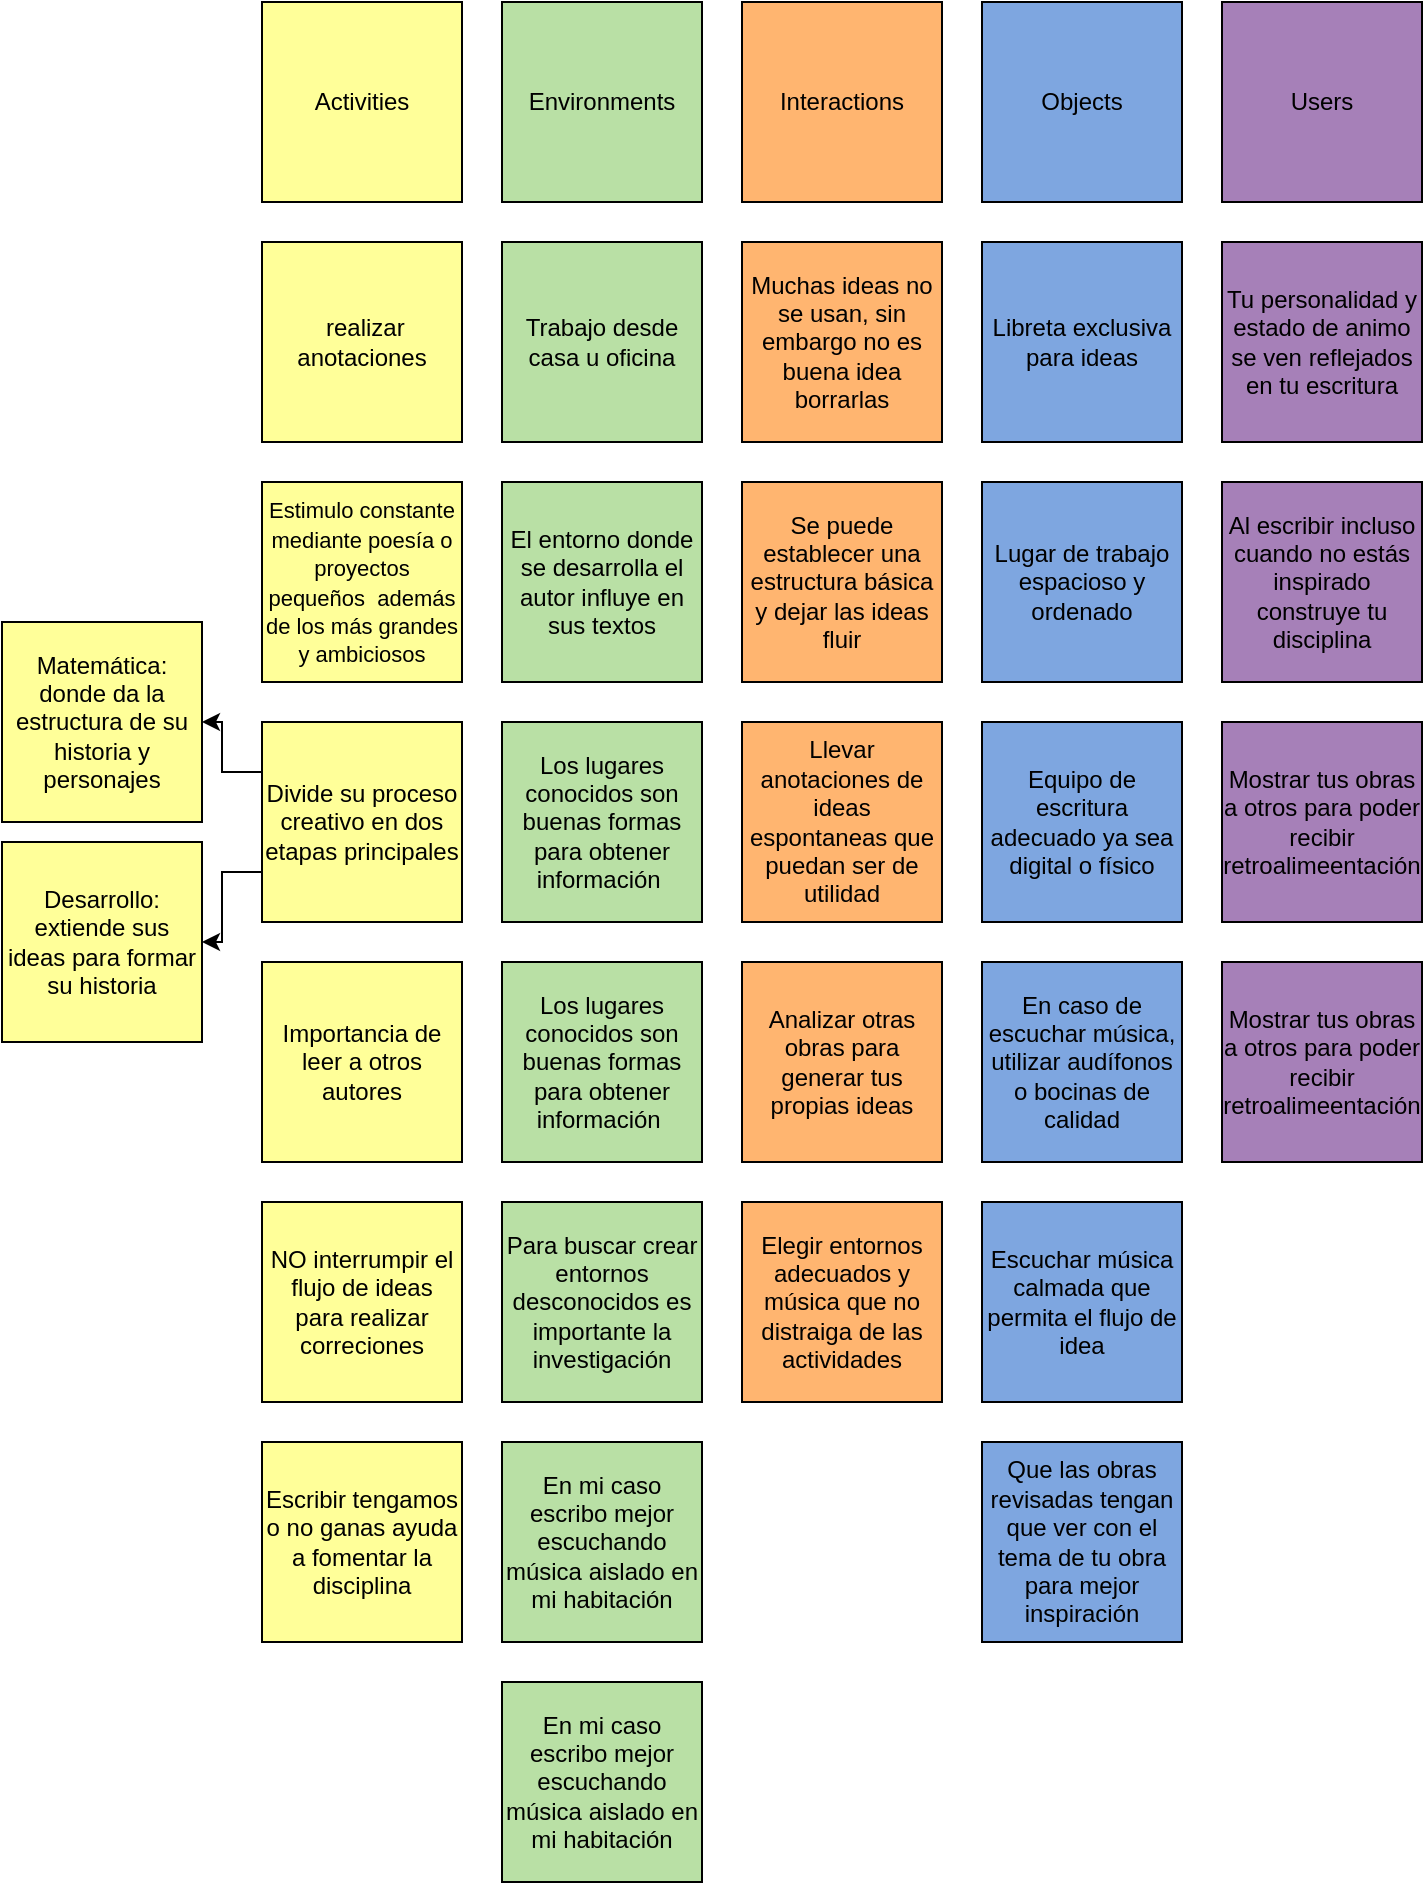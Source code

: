 <mxfile version="14.9.7" type="device"><diagram id="zkvuFXrRoPkjSZxDBcah" name="Page-1"><mxGraphModel dx="551" dy="634" grid="1" gridSize="10" guides="1" tooltips="1" connect="1" arrows="1" fold="1" page="1" pageScale="1" pageWidth="827" pageHeight="1169" math="0" shadow="0"><root><mxCell id="0"/><mxCell id="1" parent="0"/><mxCell id="mDHVI0_YMlcP7k4SzOG0-4" value="Activities" style="whiteSpace=wrap;html=1;aspect=fixed;fillColor=#FFFF99;" parent="1" vertex="1"><mxGeometry x="189" y="50" width="100" height="100" as="geometry"/></mxCell><mxCell id="kvEsGtb5p9pceOMLXZX9-1" value="Environments" style="whiteSpace=wrap;html=1;aspect=fixed;fillColor=#B9E0A5;" vertex="1" parent="1"><mxGeometry x="309" y="50" width="100" height="100" as="geometry"/></mxCell><mxCell id="kvEsGtb5p9pceOMLXZX9-2" value="Interactions" style="whiteSpace=wrap;html=1;aspect=fixed;fillColor=#FFB570;" vertex="1" parent="1"><mxGeometry x="429" y="50" width="100" height="100" as="geometry"/></mxCell><mxCell id="kvEsGtb5p9pceOMLXZX9-3" value="Objects" style="whiteSpace=wrap;html=1;aspect=fixed;fillColor=#7EA6E0;" vertex="1" parent="1"><mxGeometry x="549" y="50" width="100" height="100" as="geometry"/></mxCell><mxCell id="kvEsGtb5p9pceOMLXZX9-4" value="Users" style="whiteSpace=wrap;html=1;aspect=fixed;fillColor=#A680B8;" vertex="1" parent="1"><mxGeometry x="669" y="50" width="100" height="100" as="geometry"/></mxCell><mxCell id="kvEsGtb5p9pceOMLXZX9-5" value="&lt;font style=&quot;font-size: 11px&quot;&gt;Estimulo constante mediante poesía o proyectos pequeños&amp;nbsp; además de los más grandes y ambiciosos&lt;/font&gt;" style="whiteSpace=wrap;html=1;aspect=fixed;fillColor=#FFFF99;" vertex="1" parent="1"><mxGeometry x="189" y="290" width="100" height="100" as="geometry"/></mxCell><mxCell id="kvEsGtb5p9pceOMLXZX9-6" value="&amp;nbsp;realizar anotaciones" style="whiteSpace=wrap;html=1;aspect=fixed;fillColor=#FFFF99;" vertex="1" parent="1"><mxGeometry x="189" y="170" width="100" height="100" as="geometry"/></mxCell><mxCell id="kvEsGtb5p9pceOMLXZX9-10" style="edgeStyle=orthogonalEdgeStyle;rounded=0;orthogonalLoop=1;jettySize=auto;html=1;exitX=0;exitY=0.25;exitDx=0;exitDy=0;" edge="1" parent="1" source="kvEsGtb5p9pceOMLXZX9-7" target="kvEsGtb5p9pceOMLXZX9-8"><mxGeometry relative="1" as="geometry"/></mxCell><mxCell id="kvEsGtb5p9pceOMLXZX9-11" style="edgeStyle=orthogonalEdgeStyle;rounded=0;orthogonalLoop=1;jettySize=auto;html=1;exitX=0;exitY=0.75;exitDx=0;exitDy=0;entryX=1;entryY=0.5;entryDx=0;entryDy=0;" edge="1" parent="1" source="kvEsGtb5p9pceOMLXZX9-7" target="kvEsGtb5p9pceOMLXZX9-9"><mxGeometry relative="1" as="geometry"/></mxCell><mxCell id="kvEsGtb5p9pceOMLXZX9-7" value="&lt;font style=&quot;font-size: 12px&quot;&gt;Divide su proceso creativo en dos etapas principales&lt;/font&gt;" style="whiteSpace=wrap;html=1;aspect=fixed;fillColor=#FFFF99;" vertex="1" parent="1"><mxGeometry x="189" y="410" width="100" height="100" as="geometry"/></mxCell><mxCell id="kvEsGtb5p9pceOMLXZX9-8" value="&lt;font style=&quot;font-size: 12px&quot;&gt;Matemática: donde da la estructura de su historia y personajes&lt;/font&gt;" style="whiteSpace=wrap;html=1;aspect=fixed;fillColor=#FFFF99;" vertex="1" parent="1"><mxGeometry x="59" y="360" width="100" height="100" as="geometry"/></mxCell><mxCell id="kvEsGtb5p9pceOMLXZX9-9" value="&lt;font style=&quot;font-size: 12px&quot;&gt;Desarrollo: extiende sus ideas para formar su historia&lt;/font&gt;" style="whiteSpace=wrap;html=1;aspect=fixed;fillColor=#FFFF99;" vertex="1" parent="1"><mxGeometry x="59" y="470" width="100" height="100" as="geometry"/></mxCell><mxCell id="kvEsGtb5p9pceOMLXZX9-12" value="Se puede establecer una estructura básica y dejar las ideas fluir" style="whiteSpace=wrap;html=1;aspect=fixed;fillColor=#FFB570;" vertex="1" parent="1"><mxGeometry x="429" y="290" width="100" height="100" as="geometry"/></mxCell><mxCell id="kvEsGtb5p9pceOMLXZX9-13" value="Importancia de leer a otros autores" style="whiteSpace=wrap;html=1;aspect=fixed;fillColor=#FFFF99;" vertex="1" parent="1"><mxGeometry x="189" y="530" width="100" height="100" as="geometry"/></mxCell><mxCell id="kvEsGtb5p9pceOMLXZX9-14" value="NO interrumpir el flujo de ideas para realizar correciones" style="whiteSpace=wrap;html=1;aspect=fixed;fillColor=#FFFF99;" vertex="1" parent="1"><mxGeometry x="189" y="650" width="100" height="100" as="geometry"/></mxCell><mxCell id="kvEsGtb5p9pceOMLXZX9-15" value="Muchas ideas no se usan, sin embargo no es buena idea borrarlas" style="whiteSpace=wrap;html=1;aspect=fixed;fillColor=#FFB570;" vertex="1" parent="1"><mxGeometry x="429" y="170" width="100" height="100" as="geometry"/></mxCell><mxCell id="kvEsGtb5p9pceOMLXZX9-16" value="Trabajo desde casa u oficina" style="whiteSpace=wrap;html=1;aspect=fixed;fillColor=#B9E0A5;" vertex="1" parent="1"><mxGeometry x="309" y="170" width="100" height="100" as="geometry"/></mxCell><mxCell id="kvEsGtb5p9pceOMLXZX9-17" value="El entorno donde se desarrolla el autor influye en sus textos" style="whiteSpace=wrap;html=1;aspect=fixed;fillColor=#B9E0A5;" vertex="1" parent="1"><mxGeometry x="309" y="290" width="100" height="100" as="geometry"/></mxCell><mxCell id="kvEsGtb5p9pceOMLXZX9-18" value="Los lugares conocidos son buenas formas para obtener información&amp;nbsp;" style="whiteSpace=wrap;html=1;aspect=fixed;fillColor=#B9E0A5;" vertex="1" parent="1"><mxGeometry x="309" y="410" width="100" height="100" as="geometry"/></mxCell><mxCell id="kvEsGtb5p9pceOMLXZX9-19" value="Los lugares conocidos son buenas formas para obtener información&amp;nbsp;" style="whiteSpace=wrap;html=1;aspect=fixed;fillColor=#B9E0A5;" vertex="1" parent="1"><mxGeometry x="309" y="530" width="100" height="100" as="geometry"/></mxCell><mxCell id="kvEsGtb5p9pceOMLXZX9-20" value="Para buscar crear entornos desconocidos es importante la investigación" style="whiteSpace=wrap;html=1;aspect=fixed;fillColor=#B9E0A5;" vertex="1" parent="1"><mxGeometry x="309" y="650" width="100" height="100" as="geometry"/></mxCell><mxCell id="kvEsGtb5p9pceOMLXZX9-21" value="En mi caso escribo mejor escuchando música aislado en mi habitación" style="whiteSpace=wrap;html=1;aspect=fixed;fillColor=#B9E0A5;" vertex="1" parent="1"><mxGeometry x="309" y="770" width="100" height="100" as="geometry"/></mxCell><mxCell id="kvEsGtb5p9pceOMLXZX9-22" value="En mi caso escribo mejor escuchando música aislado en mi habitación" style="whiteSpace=wrap;html=1;aspect=fixed;fillColor=#B9E0A5;" vertex="1" parent="1"><mxGeometry x="309" y="890" width="100" height="100" as="geometry"/></mxCell><mxCell id="kvEsGtb5p9pceOMLXZX9-24" value="Escribir tengamos o no ganas ayuda a fomentar la disciplina" style="whiteSpace=wrap;html=1;aspect=fixed;fillColor=#FFFF99;" vertex="1" parent="1"><mxGeometry x="189" y="770" width="100" height="100" as="geometry"/></mxCell><mxCell id="kvEsGtb5p9pceOMLXZX9-25" value="Llevar anotaciones de ideas espontaneas que puedan ser de utilidad" style="whiteSpace=wrap;html=1;aspect=fixed;fillColor=#FFB570;" vertex="1" parent="1"><mxGeometry x="429" y="410" width="100" height="100" as="geometry"/></mxCell><mxCell id="kvEsGtb5p9pceOMLXZX9-26" value="Libreta exclusiva para ideas" style="whiteSpace=wrap;html=1;aspect=fixed;fillColor=#7EA6E0;" vertex="1" parent="1"><mxGeometry x="549" y="170" width="100" height="100" as="geometry"/></mxCell><mxCell id="kvEsGtb5p9pceOMLXZX9-27" value="Lugar de trabajo espacioso y ordenado" style="whiteSpace=wrap;html=1;aspect=fixed;fillColor=#7EA6E0;" vertex="1" parent="1"><mxGeometry x="549" y="290" width="100" height="100" as="geometry"/></mxCell><mxCell id="kvEsGtb5p9pceOMLXZX9-28" value="Tu personalidad y estado de animo se ven reflejados en tu escritura" style="whiteSpace=wrap;html=1;aspect=fixed;fillColor=#A680B8;" vertex="1" parent="1"><mxGeometry x="669" y="170" width="100" height="100" as="geometry"/></mxCell><mxCell id="kvEsGtb5p9pceOMLXZX9-29" value="Al escribir incluso cuando no estás inspirado construye tu disciplina" style="whiteSpace=wrap;html=1;aspect=fixed;fillColor=#A680B8;" vertex="1" parent="1"><mxGeometry x="669" y="290" width="100" height="100" as="geometry"/></mxCell><mxCell id="kvEsGtb5p9pceOMLXZX9-31" value="Analizar otras obras para generar tus propias ideas" style="whiteSpace=wrap;html=1;aspect=fixed;fillColor=#FFB570;" vertex="1" parent="1"><mxGeometry x="429" y="530" width="100" height="100" as="geometry"/></mxCell><mxCell id="kvEsGtb5p9pceOMLXZX9-32" value="Elegir entornos adecuados y música que no distraiga de las actividades" style="whiteSpace=wrap;html=1;aspect=fixed;fillColor=#FFB570;" vertex="1" parent="1"><mxGeometry x="429" y="650" width="100" height="100" as="geometry"/></mxCell><mxCell id="kvEsGtb5p9pceOMLXZX9-33" value="Equipo de escritura adecuado ya sea digital o físico" style="whiteSpace=wrap;html=1;aspect=fixed;fillColor=#7EA6E0;" vertex="1" parent="1"><mxGeometry x="549" y="410" width="100" height="100" as="geometry"/></mxCell><mxCell id="kvEsGtb5p9pceOMLXZX9-34" value="En caso de escuchar música, utilizar audífonos o bocinas de calidad" style="whiteSpace=wrap;html=1;aspect=fixed;fillColor=#7EA6E0;" vertex="1" parent="1"><mxGeometry x="549" y="530" width="100" height="100" as="geometry"/></mxCell><mxCell id="kvEsGtb5p9pceOMLXZX9-35" value="Escuchar música calmada que permita el flujo de idea" style="whiteSpace=wrap;html=1;aspect=fixed;fillColor=#7EA6E0;" vertex="1" parent="1"><mxGeometry x="549" y="650" width="100" height="100" as="geometry"/></mxCell><mxCell id="kvEsGtb5p9pceOMLXZX9-37" value="Que las obras revisadas tengan que ver con el tema de tu obra para mejor inspiración" style="whiteSpace=wrap;html=1;aspect=fixed;fillColor=#7EA6E0;" vertex="1" parent="1"><mxGeometry x="549" y="770" width="100" height="100" as="geometry"/></mxCell><mxCell id="kvEsGtb5p9pceOMLXZX9-38" value="Mostrar tus obras a otros para poder recibir retroalimeentación" style="whiteSpace=wrap;html=1;aspect=fixed;fillColor=#A680B8;" vertex="1" parent="1"><mxGeometry x="669" y="410" width="100" height="100" as="geometry"/></mxCell><mxCell id="kvEsGtb5p9pceOMLXZX9-39" value="Mostrar tus obras a otros para poder recibir retroalimeentación" style="whiteSpace=wrap;html=1;aspect=fixed;fillColor=#A680B8;" vertex="1" parent="1"><mxGeometry x="669" y="530" width="100" height="100" as="geometry"/></mxCell></root></mxGraphModel></diagram></mxfile>